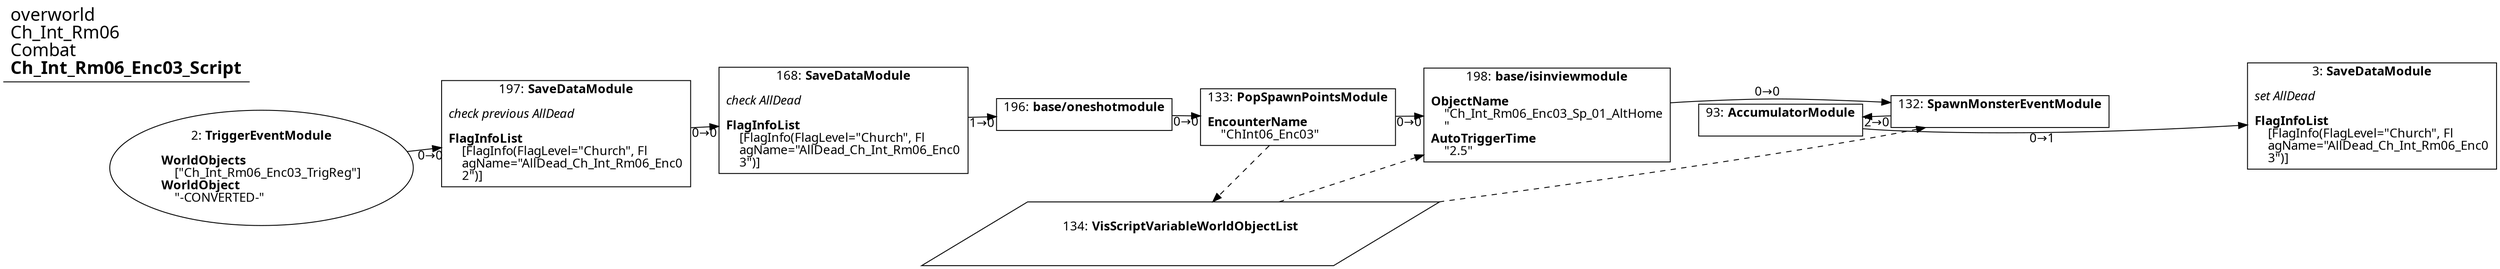 digraph {
    layout = fdp;
    overlap = prism;
    sep = "+16";
    splines = spline;

    node [ shape = box ];

    graph [ fontname = "Segoe UI" ];
    node [ fontname = "Segoe UI" ];
    edge [ fontname = "Segoe UI" ];

    2 [ label = <2: <b>TriggerEventModule</b><br/><br/><b>WorldObjects</b><br align="left"/>    [&quot;Ch_Int_Rm06_Enc03_TrigReg&quot;]<br align="left"/><b>WorldObject</b><br align="left"/>    &quot;-CONVERTED-&quot;<br align="left"/>> ];
    2 [ shape = oval ]
    2 [ pos = "-0.08400001,-0.027!" ];
    2 -> 197 [ label = "0→0" ];

    3 [ label = <3: <b>SaveDataModule</b><br/><br/><i>set AllDead<br align="left"/></i><br align="left"/><b>FlagInfoList</b><br align="left"/>    [FlagInfo(FlagLevel=&quot;Church&quot;, Fl<br align="left"/>    agName=&quot;AllDead_Ch_Int_Rm06_Enc0<br align="left"/>    3&quot;)]<br align="left"/>> ];
    3 [ pos = "1.741,-0.028!" ];

    93 [ label = <93: <b>AccumulatorModule</b><br/><br/>> ];
    93 [ pos = "1.5150001,-0.028!" ];
    93 -> 3 [ label = "0→1" ];

    132 [ label = <132: <b>SpawnMonsterEventModule</b><br/><br/>> ];
    132 [ pos = "1.246,-0.027!" ];
    132 -> 93 [ label = "2→0" ];
    134 -> 132 [ style = dashed ];

    133 [ label = <133: <b>PopSpawnPointsModule</b><br/><br/><b>EncounterName</b><br align="left"/>    &quot;ChInt06_Enc03&quot;<br align="left"/>> ];
    133 [ pos = "0.73600006,-0.027!" ];
    133 -> 198 [ label = "0→0" ];
    133 -> 134 [ style = dashed ];

    134 [ label = <134: <b>VisScriptVariableWorldObjectList</b><br/><br/>> ];
    134 [ shape = parallelogram ]
    134 [ pos = "0.73600006,-0.158!" ];

    168 [ label = <168: <b>SaveDataModule</b><br/><br/><i>check AllDead<br align="left"/></i><br align="left"/><b>FlagInfoList</b><br align="left"/>    [FlagInfo(FlagLevel=&quot;Church&quot;, Fl<br align="left"/>    agName=&quot;AllDead_Ch_Int_Rm06_Enc0<br align="left"/>    3&quot;)]<br align="left"/>> ];
    168 [ pos = "0.36400002,-0.027!" ];
    168 -> 196 [ label = "1→0" ];

    196 [ label = <196: <b>base/oneshotmodule</b><br/><br/>> ];
    196 [ pos = "0.573,-0.027!" ];
    196 -> 133 [ label = "0→0" ];

    197 [ label = <197: <b>SaveDataModule</b><br/><br/><i>check previous AllDead<br align="left"/></i><br align="left"/><b>FlagInfoList</b><br align="left"/>    [FlagInfo(FlagLevel=&quot;Church&quot;, Fl<br align="left"/>    agName=&quot;AllDead_Ch_Int_Rm06_Enc0<br align="left"/>    2&quot;)]<br align="left"/>> ];
    197 [ pos = "0.15400001,-0.027!" ];
    197 -> 168 [ label = "0→0" ];

    198 [ label = <198: <b>base/isinviewmodule</b><br/><br/><b>ObjectName</b><br align="left"/>    &quot;Ch_Int_Rm06_Enc03_Sp_01_AltHome<br align="left"/>    &quot;<br align="left"/><b>AutoTriggerTime</b><br align="left"/>    &quot;2.5&quot;<br align="left"/>> ];
    198 [ pos = "0.99300003,-0.027!" ];
    198 -> 132 [ label = "0→0" ];
    134 -> 198 [ style = dashed ];

    title [ pos = "-0.085,-0.026!" ];
    title [ shape = underline ];
    title [ label = <<font point-size="20">overworld<br align="left"/>Ch_Int_Rm06<br align="left"/>Combat<br align="left"/><b>Ch_Int_Rm06_Enc03_Script</b><br align="left"/></font>> ];
}
